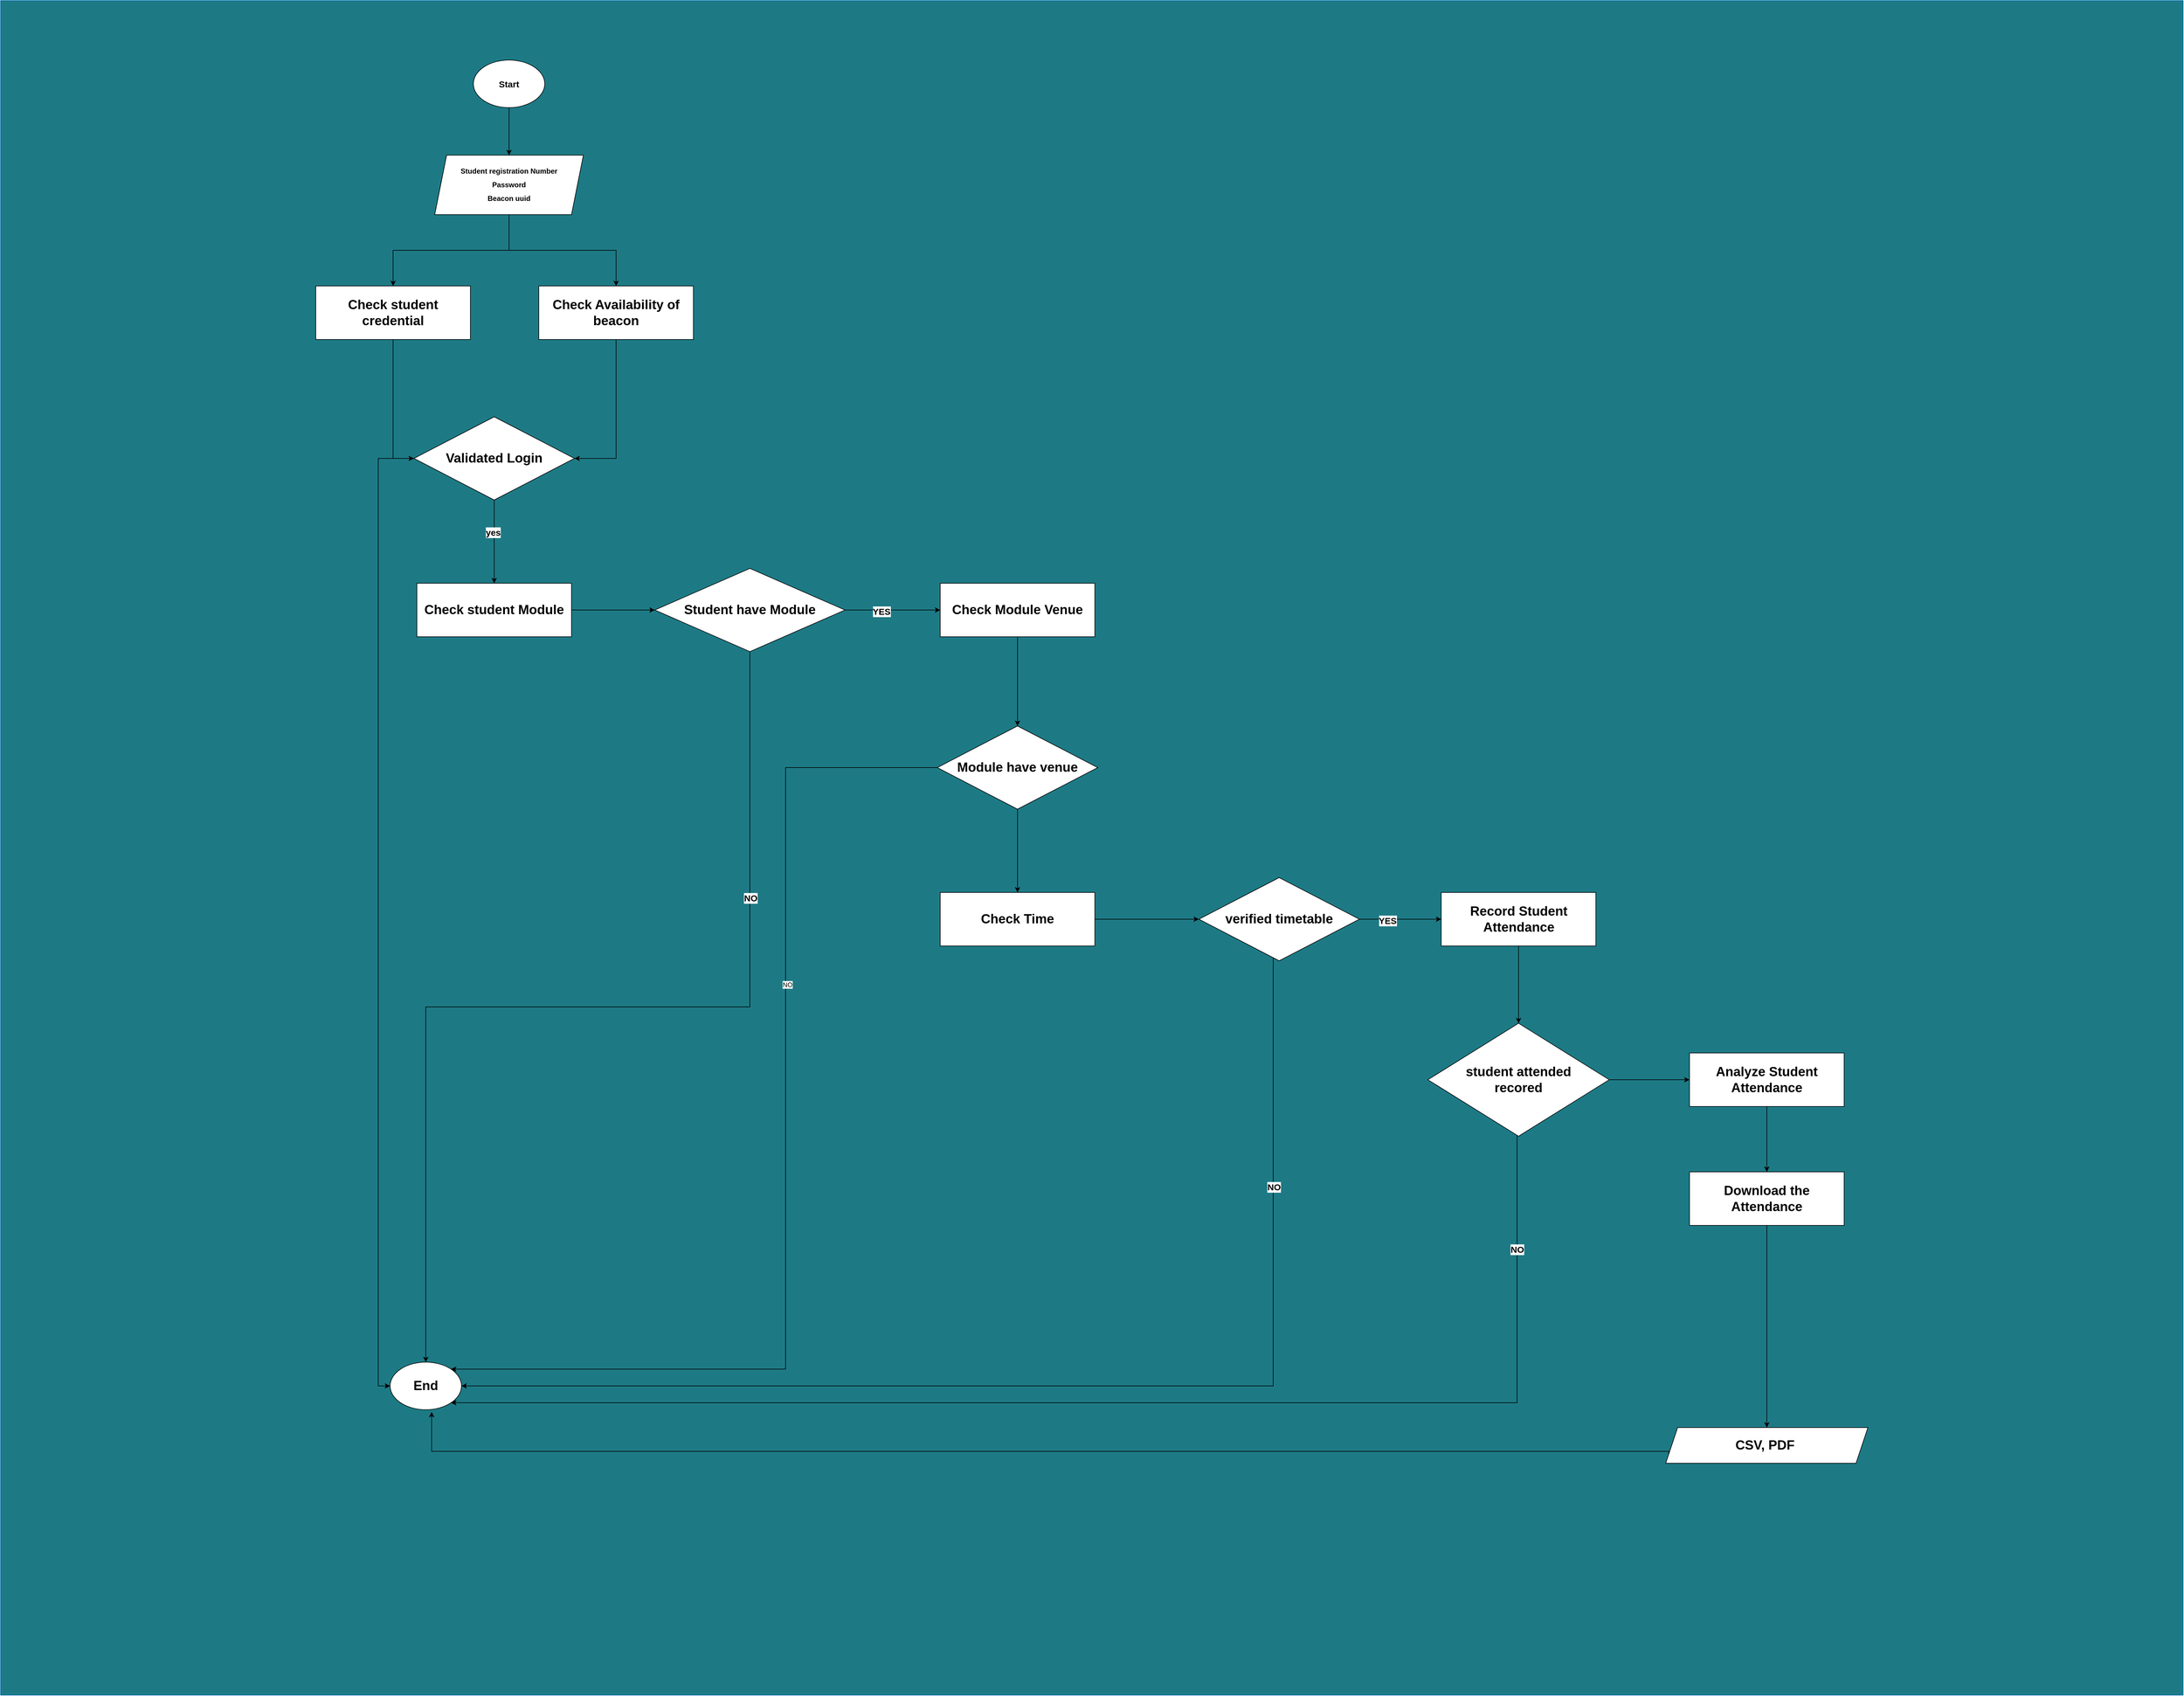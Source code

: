 <mxfile version="21.1.2" type="device">
  <diagram name="Page-1" id="oIEaORxIONn3XP63vPW7">
    <mxGraphModel dx="1564" dy="1543" grid="1" gridSize="10" guides="1" tooltips="1" connect="1" arrows="1" fold="1" page="1" pageScale="1" pageWidth="850" pageHeight="1100" math="0" shadow="0">
      <root>
        <mxCell id="0" />
        <mxCell id="1" parent="0" />
        <mxCell id="Z3nzhOM3U2brWOWdlAQY-47" value="" style="rounded=0;whiteSpace=wrap;html=1;fillColor=#1D7A85;fontColor=#ffffff;strokeColor=#006EAF;" parent="1" vertex="1">
          <mxGeometry x="-740" y="-60" width="3670" height="2850" as="geometry" />
        </mxCell>
        <mxCell id="Z3nzhOM3U2brWOWdlAQY-22" style="edgeStyle=orthogonalEdgeStyle;rounded=0;orthogonalLoop=1;jettySize=auto;html=1;" parent="1" source="BSGLYzGENLoZ9J6qebz2-4" target="BSGLYzGENLoZ9J6qebz2-5" edge="1">
          <mxGeometry relative="1" as="geometry" />
        </mxCell>
        <mxCell id="BSGLYzGENLoZ9J6qebz2-4" value="&lt;font style=&quot;font-size: 15px;&quot;&gt;&lt;b&gt;Start&lt;/b&gt;&lt;/font&gt;" style="ellipse;whiteSpace=wrap;html=1;" parent="1" vertex="1">
          <mxGeometry x="55" y="40" width="120" height="80" as="geometry" />
        </mxCell>
        <mxCell id="Z3nzhOM3U2brWOWdlAQY-10" style="edgeStyle=orthogonalEdgeStyle;rounded=0;orthogonalLoop=1;jettySize=auto;html=1;entryX=0.5;entryY=0;entryDx=0;entryDy=0;" parent="1" source="BSGLYzGENLoZ9J6qebz2-5" target="Z3nzhOM3U2brWOWdlAQY-1" edge="1">
          <mxGeometry relative="1" as="geometry" />
        </mxCell>
        <mxCell id="Z3nzhOM3U2brWOWdlAQY-11" style="edgeStyle=orthogonalEdgeStyle;rounded=0;orthogonalLoop=1;jettySize=auto;html=1;" parent="1" source="BSGLYzGENLoZ9J6qebz2-5" target="Z3nzhOM3U2brWOWdlAQY-2" edge="1">
          <mxGeometry relative="1" as="geometry" />
        </mxCell>
        <mxCell id="BSGLYzGENLoZ9J6qebz2-5" value="&lt;p style=&quot;line-height: 190%;&quot;&gt;&lt;b&gt;Student registration Number&lt;br&gt;Password&lt;br&gt;Beacon uuid&lt;br&gt;&lt;/b&gt;&lt;/p&gt;" style="shape=parallelogram;perimeter=parallelogramPerimeter;whiteSpace=wrap;html=1;fixedSize=1;" parent="1" vertex="1">
          <mxGeometry x="-10" y="200" width="250" height="100" as="geometry" />
        </mxCell>
        <mxCell id="Z3nzhOM3U2brWOWdlAQY-4" style="edgeStyle=orthogonalEdgeStyle;rounded=0;orthogonalLoop=1;jettySize=auto;html=1;entryX=0;entryY=0.5;entryDx=0;entryDy=0;" parent="1" source="Z3nzhOM3U2brWOWdlAQY-1" target="Z3nzhOM3U2brWOWdlAQY-3" edge="1">
          <mxGeometry relative="1" as="geometry" />
        </mxCell>
        <mxCell id="Z3nzhOM3U2brWOWdlAQY-1" value="&lt;b&gt;&lt;font style=&quot;font-size: 22px;&quot;&gt;Check student credential&lt;/font&gt;&lt;/b&gt;" style="rounded=0;whiteSpace=wrap;html=1;" parent="1" vertex="1">
          <mxGeometry x="-210" y="420" width="260" height="90" as="geometry" />
        </mxCell>
        <mxCell id="Z3nzhOM3U2brWOWdlAQY-5" style="edgeStyle=orthogonalEdgeStyle;rounded=0;orthogonalLoop=1;jettySize=auto;html=1;entryX=1;entryY=0.5;entryDx=0;entryDy=0;" parent="1" source="Z3nzhOM3U2brWOWdlAQY-2" target="Z3nzhOM3U2brWOWdlAQY-3" edge="1">
          <mxGeometry relative="1" as="geometry" />
        </mxCell>
        <mxCell id="Z3nzhOM3U2brWOWdlAQY-2" value="&lt;b&gt;&lt;font style=&quot;font-size: 22px;&quot;&gt;Check Availability of beacon&lt;/font&gt;&lt;/b&gt;" style="rounded=0;whiteSpace=wrap;html=1;" parent="1" vertex="1">
          <mxGeometry x="165" y="420" width="260" height="90" as="geometry" />
        </mxCell>
        <mxCell id="Z3nzhOM3U2brWOWdlAQY-12" style="edgeStyle=orthogonalEdgeStyle;rounded=0;orthogonalLoop=1;jettySize=auto;html=1;entryX=0.5;entryY=0;entryDx=0;entryDy=0;" parent="1" source="Z3nzhOM3U2brWOWdlAQY-3" target="Z3nzhOM3U2brWOWdlAQY-6" edge="1">
          <mxGeometry relative="1" as="geometry" />
        </mxCell>
        <mxCell id="Z3nzhOM3U2brWOWdlAQY-16" value="&lt;b&gt;&lt;font style=&quot;font-size: 15px;&quot;&gt;yes&lt;/font&gt;&lt;/b&gt;" style="edgeLabel;html=1;align=center;verticalAlign=middle;resizable=0;points=[];" parent="Z3nzhOM3U2brWOWdlAQY-12" vertex="1" connectable="0">
          <mxGeometry x="-0.232" y="-2" relative="1" as="geometry">
            <mxPoint as="offset" />
          </mxGeometry>
        </mxCell>
        <mxCell id="Z3nzhOM3U2brWOWdlAQY-38" style="edgeStyle=orthogonalEdgeStyle;rounded=0;orthogonalLoop=1;jettySize=auto;html=1;entryX=0;entryY=0.5;entryDx=0;entryDy=0;exitX=0;exitY=0.5;exitDx=0;exitDy=0;" parent="1" source="Z3nzhOM3U2brWOWdlAQY-3" target="Z3nzhOM3U2brWOWdlAQY-35" edge="1">
          <mxGeometry relative="1" as="geometry">
            <mxPoint x="-500.0" y="2060" as="targetPoint" />
          </mxGeometry>
        </mxCell>
        <mxCell id="Z3nzhOM3U2brWOWdlAQY-3" value="&lt;b&gt;&lt;font style=&quot;font-size: 22px;&quot;&gt;Validated Login&lt;/font&gt;&lt;/b&gt;" style="rhombus;whiteSpace=wrap;html=1;" parent="1" vertex="1">
          <mxGeometry x="-45" y="640" width="270" height="140" as="geometry" />
        </mxCell>
        <mxCell id="Z3nzhOM3U2brWOWdlAQY-14" style="edgeStyle=orthogonalEdgeStyle;rounded=0;orthogonalLoop=1;jettySize=auto;html=1;entryX=0;entryY=0.5;entryDx=0;entryDy=0;" parent="1" source="Z3nzhOM3U2brWOWdlAQY-6" target="Z3nzhOM3U2brWOWdlAQY-13" edge="1">
          <mxGeometry relative="1" as="geometry" />
        </mxCell>
        <mxCell id="Z3nzhOM3U2brWOWdlAQY-6" value="&lt;b&gt;&lt;font style=&quot;font-size: 22px;&quot;&gt;Check student Module&lt;/font&gt;&lt;/b&gt;" style="rounded=0;whiteSpace=wrap;html=1;" parent="1" vertex="1">
          <mxGeometry x="-40" y="920" width="260" height="90" as="geometry" />
        </mxCell>
        <mxCell id="Z3nzhOM3U2brWOWdlAQY-20" style="edgeStyle=orthogonalEdgeStyle;rounded=0;orthogonalLoop=1;jettySize=auto;html=1;entryX=0.5;entryY=0;entryDx=0;entryDy=0;" parent="1" source="Z3nzhOM3U2brWOWdlAQY-7" target="Z3nzhOM3U2brWOWdlAQY-19" edge="1">
          <mxGeometry relative="1" as="geometry" />
        </mxCell>
        <mxCell id="Z3nzhOM3U2brWOWdlAQY-7" value="&lt;b&gt;&lt;font style=&quot;font-size: 22px;&quot;&gt;Check Module Venue&lt;/font&gt;&lt;/b&gt;" style="rounded=0;whiteSpace=wrap;html=1;" parent="1" vertex="1">
          <mxGeometry x="840" y="920" width="260" height="90" as="geometry" />
        </mxCell>
        <mxCell id="Z3nzhOM3U2brWOWdlAQY-24" style="edgeStyle=orthogonalEdgeStyle;rounded=0;orthogonalLoop=1;jettySize=auto;html=1;" parent="1" source="Z3nzhOM3U2brWOWdlAQY-8" target="Z3nzhOM3U2brWOWdlAQY-23" edge="1">
          <mxGeometry relative="1" as="geometry" />
        </mxCell>
        <mxCell id="Z3nzhOM3U2brWOWdlAQY-8" value="&lt;b&gt;&lt;font style=&quot;font-size: 22px;&quot;&gt;Check Time&lt;/font&gt;&lt;/b&gt;" style="rounded=0;whiteSpace=wrap;html=1;" parent="1" vertex="1">
          <mxGeometry x="840" y="1440" width="260" height="90" as="geometry" />
        </mxCell>
        <mxCell id="Z3nzhOM3U2brWOWdlAQY-15" style="edgeStyle=orthogonalEdgeStyle;rounded=0;orthogonalLoop=1;jettySize=auto;html=1;entryX=0;entryY=0.5;entryDx=0;entryDy=0;" parent="1" source="Z3nzhOM3U2brWOWdlAQY-13" target="Z3nzhOM3U2brWOWdlAQY-7" edge="1">
          <mxGeometry relative="1" as="geometry" />
        </mxCell>
        <mxCell id="Z3nzhOM3U2brWOWdlAQY-18" value="&lt;b&gt;&lt;font style=&quot;font-size: 15px;&quot;&gt;YES&lt;/font&gt;&lt;/b&gt;" style="edgeLabel;html=1;align=center;verticalAlign=middle;resizable=0;points=[];" parent="Z3nzhOM3U2brWOWdlAQY-15" vertex="1" connectable="0">
          <mxGeometry x="-0.242" y="-2" relative="1" as="geometry">
            <mxPoint as="offset" />
          </mxGeometry>
        </mxCell>
        <mxCell id="Z3nzhOM3U2brWOWdlAQY-39" style="edgeStyle=orthogonalEdgeStyle;rounded=0;orthogonalLoop=1;jettySize=auto;html=1;exitX=0.5;exitY=1;exitDx=0;exitDy=0;" parent="1" source="Z3nzhOM3U2brWOWdlAQY-13" target="Z3nzhOM3U2brWOWdlAQY-35" edge="1">
          <mxGeometry relative="1" as="geometry" />
        </mxCell>
        <mxCell id="Z3nzhOM3U2brWOWdlAQY-41" value="&lt;b&gt;&lt;font style=&quot;font-size: 15px;&quot;&gt;NO&lt;/font&gt;&lt;/b&gt;" style="edgeLabel;html=1;align=center;verticalAlign=middle;resizable=0;points=[];" parent="Z3nzhOM3U2brWOWdlAQY-39" vertex="1" connectable="0">
          <mxGeometry x="-0.524" y="1" relative="1" as="geometry">
            <mxPoint as="offset" />
          </mxGeometry>
        </mxCell>
        <mxCell id="Z3nzhOM3U2brWOWdlAQY-13" value="&lt;span style=&quot;font-size: 22px;&quot;&gt;&lt;b&gt;Student have Module&lt;/b&gt;&lt;/span&gt;" style="rhombus;whiteSpace=wrap;html=1;" parent="1" vertex="1">
          <mxGeometry x="360" y="895" width="320" height="140" as="geometry" />
        </mxCell>
        <mxCell id="Z3nzhOM3U2brWOWdlAQY-21" style="edgeStyle=orthogonalEdgeStyle;rounded=0;orthogonalLoop=1;jettySize=auto;html=1;entryX=0.5;entryY=0;entryDx=0;entryDy=0;" parent="1" source="Z3nzhOM3U2brWOWdlAQY-19" target="Z3nzhOM3U2brWOWdlAQY-8" edge="1">
          <mxGeometry relative="1" as="geometry" />
        </mxCell>
        <mxCell id="Z3nzhOM3U2brWOWdlAQY-40" style="edgeStyle=orthogonalEdgeStyle;rounded=0;orthogonalLoop=1;jettySize=auto;html=1;entryX=1;entryY=0;entryDx=0;entryDy=0;" parent="1" source="Z3nzhOM3U2brWOWdlAQY-19" target="Z3nzhOM3U2brWOWdlAQY-35" edge="1">
          <mxGeometry relative="1" as="geometry">
            <Array as="points">
              <mxPoint x="580" y="1230" />
              <mxPoint x="580" y="2242" />
            </Array>
          </mxGeometry>
        </mxCell>
        <mxCell id="Z3nzhOM3U2brWOWdlAQY-45" value="NO" style="edgeLabel;html=1;align=center;verticalAlign=middle;resizable=0;points=[];" parent="Z3nzhOM3U2brWOWdlAQY-40" vertex="1" connectable="0">
          <mxGeometry x="-0.324" y="3" relative="1" as="geometry">
            <mxPoint y="1" as="offset" />
          </mxGeometry>
        </mxCell>
        <mxCell id="Z3nzhOM3U2brWOWdlAQY-19" value="&lt;span style=&quot;font-size: 22px;&quot;&gt;&lt;b&gt;Module have venue&lt;/b&gt;&lt;/span&gt;" style="rhombus;whiteSpace=wrap;html=1;" parent="1" vertex="1">
          <mxGeometry x="835" y="1160" width="270" height="140" as="geometry" />
        </mxCell>
        <mxCell id="Z3nzhOM3U2brWOWdlAQY-26" style="edgeStyle=orthogonalEdgeStyle;rounded=0;orthogonalLoop=1;jettySize=auto;html=1;entryX=0;entryY=0.5;entryDx=0;entryDy=0;" parent="1" source="Z3nzhOM3U2brWOWdlAQY-23" target="Z3nzhOM3U2brWOWdlAQY-25" edge="1">
          <mxGeometry relative="1" as="geometry" />
        </mxCell>
        <mxCell id="Z3nzhOM3U2brWOWdlAQY-27" value="&lt;b&gt;&lt;font style=&quot;font-size: 15px;&quot;&gt;YES&lt;/font&gt;&lt;/b&gt;" style="edgeLabel;html=1;align=center;verticalAlign=middle;resizable=0;points=[];" parent="Z3nzhOM3U2brWOWdlAQY-26" vertex="1" connectable="0">
          <mxGeometry x="-0.324" y="-2" relative="1" as="geometry">
            <mxPoint as="offset" />
          </mxGeometry>
        </mxCell>
        <mxCell id="Z3nzhOM3U2brWOWdlAQY-42" style="edgeStyle=orthogonalEdgeStyle;rounded=0;orthogonalLoop=1;jettySize=auto;html=1;entryX=1;entryY=0.5;entryDx=0;entryDy=0;" parent="1" source="Z3nzhOM3U2brWOWdlAQY-23" target="Z3nzhOM3U2brWOWdlAQY-35" edge="1">
          <mxGeometry relative="1" as="geometry">
            <Array as="points">
              <mxPoint x="1400" y="2270" />
            </Array>
          </mxGeometry>
        </mxCell>
        <mxCell id="Z3nzhOM3U2brWOWdlAQY-44" value="&lt;b&gt;&lt;font style=&quot;font-size: 15px;&quot;&gt;NO&lt;/font&gt;&lt;/b&gt;" style="edgeLabel;html=1;align=center;verticalAlign=middle;resizable=0;points=[];" parent="Z3nzhOM3U2brWOWdlAQY-42" vertex="1" connectable="0">
          <mxGeometry x="-0.63" y="1" relative="1" as="geometry">
            <mxPoint y="-1" as="offset" />
          </mxGeometry>
        </mxCell>
        <mxCell id="Z3nzhOM3U2brWOWdlAQY-23" value="&lt;span style=&quot;font-size: 22px;&quot;&gt;&lt;b&gt;verified timetable&lt;/b&gt;&lt;/span&gt;" style="rhombus;whiteSpace=wrap;html=1;" parent="1" vertex="1">
          <mxGeometry x="1275" y="1415" width="270" height="140" as="geometry" />
        </mxCell>
        <mxCell id="Z3nzhOM3U2brWOWdlAQY-29" style="edgeStyle=orthogonalEdgeStyle;rounded=0;orthogonalLoop=1;jettySize=auto;html=1;entryX=0.5;entryY=0;entryDx=0;entryDy=0;" parent="1" source="Z3nzhOM3U2brWOWdlAQY-25" target="Z3nzhOM3U2brWOWdlAQY-28" edge="1">
          <mxGeometry relative="1" as="geometry" />
        </mxCell>
        <mxCell id="Z3nzhOM3U2brWOWdlAQY-25" value="&lt;span style=&quot;font-size: 22px;&quot;&gt;&lt;b&gt;Record Student Attendance&lt;/b&gt;&lt;/span&gt;" style="rounded=0;whiteSpace=wrap;html=1;" parent="1" vertex="1">
          <mxGeometry x="1682.5" y="1440" width="260" height="90" as="geometry" />
        </mxCell>
        <mxCell id="Z3nzhOM3U2brWOWdlAQY-31" style="edgeStyle=orthogonalEdgeStyle;rounded=0;orthogonalLoop=1;jettySize=auto;html=1;" parent="1" source="Z3nzhOM3U2brWOWdlAQY-28" target="Z3nzhOM3U2brWOWdlAQY-30" edge="1">
          <mxGeometry relative="1" as="geometry" />
        </mxCell>
        <mxCell id="Z3nzhOM3U2brWOWdlAQY-43" style="edgeStyle=orthogonalEdgeStyle;rounded=0;orthogonalLoop=1;jettySize=auto;html=1;entryX=1;entryY=1;entryDx=0;entryDy=0;" parent="1" source="Z3nzhOM3U2brWOWdlAQY-28" target="Z3nzhOM3U2brWOWdlAQY-35" edge="1">
          <mxGeometry relative="1" as="geometry">
            <Array as="points">
              <mxPoint x="1810" y="2298" />
            </Array>
          </mxGeometry>
        </mxCell>
        <mxCell id="Z3nzhOM3U2brWOWdlAQY-46" value="&lt;b&gt;&lt;font style=&quot;font-size: 15px;&quot;&gt;NO&lt;/font&gt;&lt;/b&gt;" style="edgeLabel;html=1;align=center;verticalAlign=middle;resizable=0;points=[];" parent="Z3nzhOM3U2brWOWdlAQY-43" vertex="1" connectable="0">
          <mxGeometry x="-0.829" relative="1" as="geometry">
            <mxPoint as="offset" />
          </mxGeometry>
        </mxCell>
        <mxCell id="Z3nzhOM3U2brWOWdlAQY-28" value="&lt;span style=&quot;font-size: 22px;&quot;&gt;&lt;b&gt;student attended &lt;br&gt;recored&lt;/b&gt;&lt;/span&gt;" style="rhombus;whiteSpace=wrap;html=1;" parent="1" vertex="1">
          <mxGeometry x="1660" y="1660" width="305" height="190" as="geometry" />
        </mxCell>
        <mxCell id="Z3nzhOM3U2brWOWdlAQY-33" style="edgeStyle=orthogonalEdgeStyle;rounded=0;orthogonalLoop=1;jettySize=auto;html=1;" parent="1" source="Z3nzhOM3U2brWOWdlAQY-30" target="Z3nzhOM3U2brWOWdlAQY-32" edge="1">
          <mxGeometry relative="1" as="geometry" />
        </mxCell>
        <mxCell id="Z3nzhOM3U2brWOWdlAQY-30" value="&lt;span style=&quot;font-size: 22px;&quot;&gt;&lt;b&gt;Analyze Student Attendance&lt;/b&gt;&lt;/span&gt;" style="rounded=0;whiteSpace=wrap;html=1;" parent="1" vertex="1">
          <mxGeometry x="2100" y="1710" width="260" height="90" as="geometry" />
        </mxCell>
        <mxCell id="Z3nzhOM3U2brWOWdlAQY-36" style="edgeStyle=orthogonalEdgeStyle;rounded=0;orthogonalLoop=1;jettySize=auto;html=1;entryX=0.5;entryY=0;entryDx=0;entryDy=0;" parent="1" source="Z3nzhOM3U2brWOWdlAQY-32" target="Z3nzhOM3U2brWOWdlAQY-34" edge="1">
          <mxGeometry relative="1" as="geometry" />
        </mxCell>
        <mxCell id="Z3nzhOM3U2brWOWdlAQY-32" value="&lt;span style=&quot;font-size: 22px;&quot;&gt;&lt;b&gt;Download the Attendance&lt;/b&gt;&lt;/span&gt;" style="rounded=0;whiteSpace=wrap;html=1;" parent="1" vertex="1">
          <mxGeometry x="2100" y="1910" width="260" height="90" as="geometry" />
        </mxCell>
        <mxCell id="Z3nzhOM3U2brWOWdlAQY-37" style="edgeStyle=orthogonalEdgeStyle;rounded=0;orthogonalLoop=1;jettySize=auto;html=1;entryX=0.582;entryY=1.047;entryDx=0;entryDy=0;entryPerimeter=0;exitX=0;exitY=0.75;exitDx=0;exitDy=0;" parent="1" source="Z3nzhOM3U2brWOWdlAQY-34" target="Z3nzhOM3U2brWOWdlAQY-35" edge="1">
          <mxGeometry relative="1" as="geometry">
            <Array as="points">
              <mxPoint x="2065" y="2380" />
              <mxPoint x="-15" y="2380" />
            </Array>
          </mxGeometry>
        </mxCell>
        <mxCell id="Z3nzhOM3U2brWOWdlAQY-34" value="&lt;b&gt;&lt;font style=&quot;font-size: 22px;&quot;&gt;CSV, PDF&amp;nbsp;&lt;/font&gt;&lt;/b&gt;" style="shape=parallelogram;perimeter=parallelogramPerimeter;whiteSpace=wrap;html=1;fixedSize=1;" parent="1" vertex="1">
          <mxGeometry x="2060" y="2340" width="340" height="60" as="geometry" />
        </mxCell>
        <mxCell id="Z3nzhOM3U2brWOWdlAQY-35" value="&lt;b&gt;&lt;font style=&quot;font-size: 22px;&quot;&gt;End&lt;/font&gt;&lt;/b&gt;" style="ellipse;whiteSpace=wrap;html=1;" parent="1" vertex="1">
          <mxGeometry x="-85" y="2230" width="120" height="80" as="geometry" />
        </mxCell>
      </root>
    </mxGraphModel>
  </diagram>
</mxfile>
